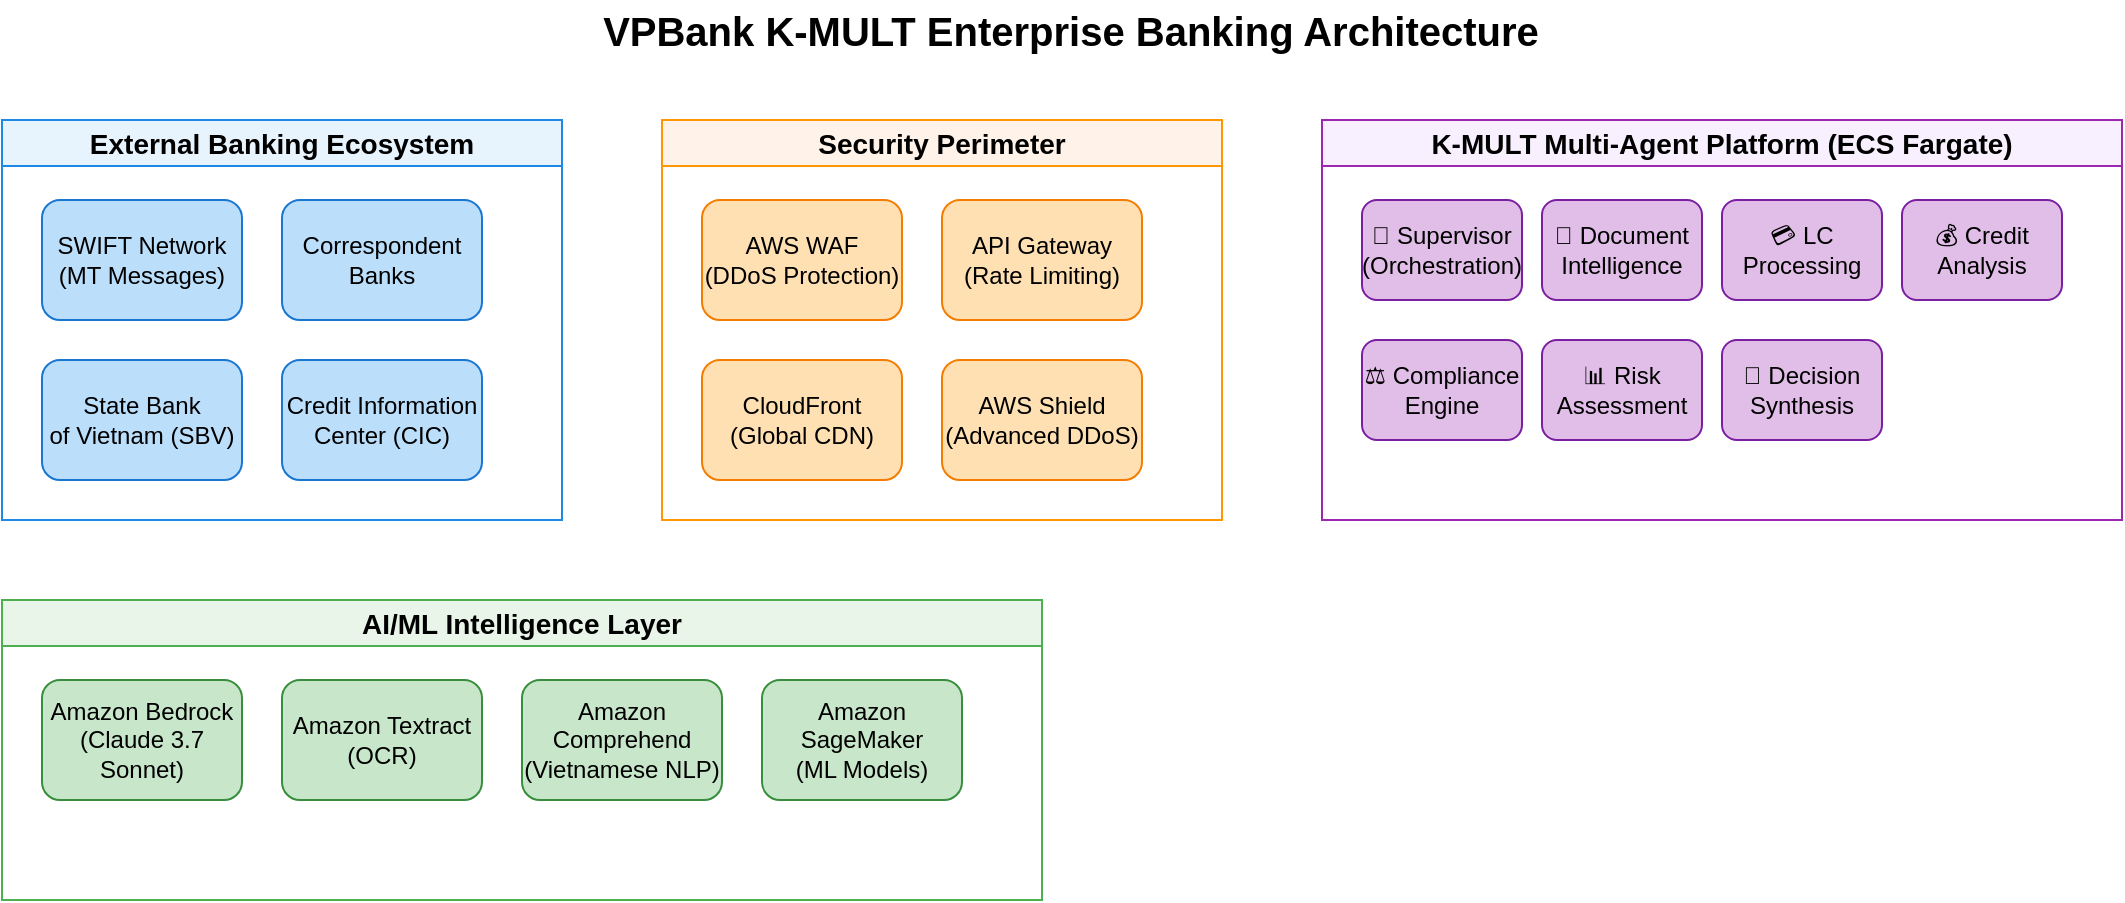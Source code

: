 <?xml version="1.0" encoding="UTF-8"?>
<mxfile version="24.7.17">
  <diagram name="VPBank Enterprise Architecture" id="vpbank-enterprise">
    <mxGraphModel dx="1422" dy="794" grid="1" gridSize="10" guides="1" tooltips="1" connect="1" arrows="1" fold="1" page="1" pageScale="1" pageWidth="1169" pageHeight="827" math="0" shadow="0">
      <root>
        <mxCell id="0" />
        <mxCell id="1" parent="0" />
        
        <!-- Title -->
        <mxCell id="title" value="VPBank K-MULT Enterprise Banking Architecture" style="text;html=1;strokeColor=none;fillColor=none;align=center;verticalAlign=middle;whiteSpace=wrap;rounded=0;fontSize=20;fontStyle=1;" vertex="1" parent="1">
          <mxGeometry x="300" y="20" width="569" height="30" as="geometry" />
        </mxCell>
        
        <!-- External Banking Ecosystem -->
        <mxCell id="external-cluster" value="External Banking Ecosystem" style="swimlane;whiteSpace=wrap;html=1;fillColor=#E8F4FD;strokeColor=#1E88E5;fontSize=14;fontStyle=1;" vertex="1" parent="1">
          <mxGeometry x="50" y="80" width="280" height="200" as="geometry" />
        </mxCell>
        
        <mxCell id="swift" value="SWIFT Network&#xa;(MT Messages)" style="rounded=1;whiteSpace=wrap;html=1;fillColor=#BBDEFB;strokeColor=#1976D2;" vertex="1" parent="external-cluster">
          <mxGeometry x="20" y="40" width="100" height="60" as="geometry" />
        </mxCell>
        
        <mxCell id="correspondent" value="Correspondent&#xa;Banks" style="rounded=1;whiteSpace=wrap;html=1;fillColor=#BBDEFB;strokeColor=#1976D2;" vertex="1" parent="external-cluster">
          <mxGeometry x="140" y="40" width="100" height="60" as="geometry" />
        </mxCell>
        
        <mxCell id="sbv" value="State Bank&#xa;of Vietnam (SBV)" style="rounded=1;whiteSpace=wrap;html=1;fillColor=#BBDEFB;strokeColor=#1976D2;" vertex="1" parent="external-cluster">
          <mxGeometry x="20" y="120" width="100" height="60" as="geometry" />
        </mxCell>
        
        <mxCell id="cic" value="Credit Information&#xa;Center (CIC)" style="rounded=1;whiteSpace=wrap;html=1;fillColor=#BBDEFB;strokeColor=#1976D2;" vertex="1" parent="external-cluster">
          <mxGeometry x="140" y="120" width="100" height="60" as="geometry" />
        </mxCell>
        
        <!-- Security Perimeter -->
        <mxCell id="security-cluster" value="Security Perimeter" style="swimlane;whiteSpace=wrap;html=1;fillColor=#FFF2E8;strokeColor=#FF9800;fontSize=14;fontStyle=1;" vertex="1" parent="1">
          <mxGeometry x="380" y="80" width="280" height="200" as="geometry" />
        </mxCell>
        
        <mxCell id="waf" value="AWS WAF&#xa;(DDoS Protection)" style="rounded=1;whiteSpace=wrap;html=1;fillColor=#FFE0B2;strokeColor=#F57C00;" vertex="1" parent="security-cluster">
          <mxGeometry x="20" y="40" width="100" height="60" as="geometry" />
        </mxCell>
        
        <mxCell id="api-gateway" value="API Gateway&#xa;(Rate Limiting)" style="rounded=1;whiteSpace=wrap;html=1;fillColor=#FFE0B2;strokeColor=#F57C00;" vertex="1" parent="security-cluster">
          <mxGeometry x="140" y="40" width="100" height="60" as="geometry" />
        </mxCell>
        
        <mxCell id="cloudfront" value="CloudFront&#xa;(Global CDN)" style="rounded=1;whiteSpace=wrap;html=1;fillColor=#FFE0B2;strokeColor=#F57C00;" vertex="1" parent="security-cluster">
          <mxGeometry x="20" y="120" width="100" height="60" as="geometry" />
        </mxCell>
        
        <mxCell id="shield" value="AWS Shield&#xa;(Advanced DDoS)" style="rounded=1;whiteSpace=wrap;html=1;fillColor=#FFE0B2;strokeColor=#F57C00;" vertex="1" parent="security-cluster">
          <mxGeometry x="140" y="120" width="100" height="60" as="geometry" />
        </mxCell>
        
        <!-- Multi-Agent Platform -->
        <mxCell id="platform-cluster" value="K-MULT Multi-Agent Platform (ECS Fargate)" style="swimlane;whiteSpace=wrap;html=1;fillColor=#F8F0FF;strokeColor=#9C27B0;fontSize=14;fontStyle=1;" vertex="1" parent="1">
          <mxGeometry x="710" y="80" width="400" height="200" as="geometry" />
        </mxCell>
        
        <mxCell id="supervisor" value="🎯 Supervisor&#xa;(Orchestration)" style="rounded=1;whiteSpace=wrap;html=1;fillColor=#E1BEE7;strokeColor=#7B1FA2;" vertex="1" parent="platform-cluster">
          <mxGeometry x="20" y="40" width="80" height="50" as="geometry" />
        </mxCell>
        
        <mxCell id="document" value="📄 Document&#xa;Intelligence" style="rounded=1;whiteSpace=wrap;html=1;fillColor=#E1BEE7;strokeColor=#7B1FA2;" vertex="1" parent="platform-cluster">
          <mxGeometry x="110" y="40" width="80" height="50" as="geometry" />
        </mxCell>
        
        <mxCell id="lc" value="💳 LC&#xa;Processing" style="rounded=1;whiteSpace=wrap;html=1;fillColor=#E1BEE7;strokeColor=#7B1FA2;" vertex="1" parent="platform-cluster">
          <mxGeometry x="200" y="40" width="80" height="50" as="geometry" />
        </mxCell>
        
        <mxCell id="credit" value="💰 Credit&#xa;Analysis" style="rounded=1;whiteSpace=wrap;html=1;fillColor=#E1BEE7;strokeColor=#7B1FA2;" vertex="1" parent="platform-cluster">
          <mxGeometry x="290" y="40" width="80" height="50" as="geometry" />
        </mxCell>
        
        <mxCell id="compliance" value="⚖️ Compliance&#xa;Engine" style="rounded=1;whiteSpace=wrap;html=1;fillColor=#E1BEE7;strokeColor=#7B1FA2;" vertex="1" parent="platform-cluster">
          <mxGeometry x="20" y="110" width="80" height="50" as="geometry" />
        </mxCell>
        
        <mxCell id="risk" value="📊 Risk&#xa;Assessment" style="rounded=1;whiteSpace=wrap;html=1;fillColor=#E1BEE7;strokeColor=#7B1FA2;" vertex="1" parent="platform-cluster">
          <mxGeometry x="110" y="110" width="80" height="50" as="geometry" />
        </mxCell>
        
        <mxCell id="decision" value="🧠 Decision&#xa;Synthesis" style="rounded=1;whiteSpace=wrap;html=1;fillColor=#E1BEE7;strokeColor=#7B1FA2;" vertex="1" parent="platform-cluster">
          <mxGeometry x="200" y="110" width="80" height="50" as="geometry" />
        </mxCell>
        
        <!-- AI/ML Intelligence -->
        <mxCell id="ai-cluster" value="AI/ML Intelligence Layer" style="swimlane;whiteSpace=wrap;html=1;fillColor=#E8F5E8;strokeColor=#4CAF50;fontSize=14;fontStyle=1;" vertex="1" parent="1">
          <mxGeometry x="50" y="320" width="520" height="150" as="geometry" />
        </mxCell>
        
        <mxCell id="bedrock" value="Amazon Bedrock&#xa;(Claude 3.7 Sonnet)" style="rounded=1;whiteSpace=wrap;html=1;fillColor=#C8E6C9;strokeColor=#388E3C;" vertex="1" parent="ai-cluster">
          <mxGeometry x="20" y="40" width="100" height="60" as="geometry" />
        </mxCell>
        
        <mxCell id="textract" value="Amazon Textract&#xa;(OCR)" style="rounded=1;whiteSpace=wrap;html=1;fillColor=#C8E6C9;strokeColor=#388E3C;" vertex="1" parent="ai-cluster">
          <mxGeometry x="140" y="40" width="100" height="60" as="geometry" />
        </mxCell>
        
        <mxCell id="comprehend" value="Amazon Comprehend&#xa;(Vietnamese NLP)" style="rounded=1;whiteSpace=wrap;html=1;fillColor=#C8E6C9;strokeColor=#388E3C;" vertex="1" parent="ai-cluster">
          <mxGeometry x="260" y="40" width="100" height="60" as="geometry" />
        </mxCell>
        
        <mxCell id="sagemaker" value="Amazon SageMaker&#xa;(ML Models)" style="rounded=1;whiteSpace=wrap;html=1;fillColor=#C8E6C9;strokeColor=#388E3C;" vertex="1" parent="ai-cluster">
          <mxGeometry x="380" y="40" width="100" height="60" as="geometry" />
        </mxCell>
        
        <!-- Data & Storage -->
        <mxCell id="data-cluster" value="Data & Storage Layer" style="swimlane;whiteSpace=wrap;html=1;fillColor=#FFF8E1;strokeColor=#FFC107;fontSize=14;fontStyle=1;" vertex="1" parent="1">
          <mxGeometry x="590" y="320" width="520" height="150" as="geometry" />
        </mxCell>
        
        <mxCell id="s3" value="Amazon S3&#xa;(Data Lake)" style="rounded=1;whiteSpace=wrap;html=1;fillColor=#FFF9C4;strokeColor=#F57F17;" vertex="1" parent="data-cluster">
          <mxGeometry x="20" y="40" width="100" height="60" as="geometry" />
        </mxCell>
        
        <mxCell id="rds" value="Amazon RDS&#xa;(PostgreSQL)" style="rounded=1;whiteSpace=wrap;html=1;fillColor=#FFF9C4;strokeColor=#F57F17;" vertex="1" parent="data-cluster">
          <mxGeometry x="140" y="40" width="100" height="60" as="geometry" />
        </mxCell>
        
        <mxCell id="dynamodb" value="Amazon DynamoDB&#xa;(NoSQL)" style="rounded=1;whiteSpace=wrap;html=1;fillColor=#FFF9C4;strokeColor=#F57F17;" vertex="1" parent="data-cluster">
          <mxGeometry x="260" y="40" width="100" height="60" as="geometry" />
        </mxCell>
        
        <mxCell id="redis" value="ElastiCache Redis&#xa;(Caching)" style="rounded=1;whiteSpace=wrap;html=1;fillColor=#FFF9C4;strokeColor=#F57F17;" vertex="1" parent="data-cluster">
          <mxGeometry x="380" y="40" width="100" height="60" as="geometry" />
        </mxCell>
        
        <!-- Compliance Framework -->
        <mxCell id="compliance-cluster" value="Banking Compliance Framework" style="swimlane;whiteSpace=wrap;html=1;fillColor=#FFEBEE;strokeColor=#F44336;fontSize=14;fontStyle=1;" vertex="1" parent="1">
          <mxGeometry x="50" y="500" width="1060" height="120" as="geometry" />
        </mxCell>
        
        <mxCell id="sbv-compliance" value="🇻🇳 SBV Regulations&#xa;(Circular 39/2016)" style="rounded=1;whiteSpace=wrap;html=1;fillColor=#FFCDD2;strokeColor=#D32F2F;" vertex="1" parent="compliance-cluster">
          <mxGeometry x="20" y="40" width="120" height="60" as="geometry" />
        </mxCell>
        
        <mxCell id="ucp600" value="🌍 UCP 600&#xa;(Trade Finance)" style="rounded=1;whiteSpace=wrap;html=1;fillColor=#FFCDD2;strokeColor=#D32F2F;" vertex="1" parent="compliance-cluster">
          <mxGeometry x="160" y="40" width="120" height="60" as="geometry" />
        </mxCell>
        
        <mxCell id="basel3" value="🏦 Basel III&#xa;(Risk Management)" style="rounded=1;whiteSpace=wrap;html=1;fillColor=#FFCDD2;strokeColor=#D32F2F;" vertex="1" parent="compliance-cluster">
          <mxGeometry x="300" y="40" width="120" height="60" as="geometry" />
        </mxCell>
        
        <mxCell id="aml" value="🔒 AML/CFT&#xa;(Anti-Money Laundering)" style="rounded=1;whiteSpace=wrap;html=1;fillColor=#FFCDD2;strokeColor=#D32F2F;" vertex="1" parent="compliance-cluster">
          <mxGeometry x="440" y="40" width="120" height="60" as="geometry" />
        </mxCell>
        
        <mxCell id="swift-compliance" value="💼 SWIFT&#xa;(Messaging Standards)" style="rounded=1;whiteSpace=wrap;html=1;fillColor=#FFCDD2;strokeColor=#D32F2F;" vertex="1" parent="compliance-cluster">
          <mxGeometry x="580" y="40" width="120" height="60" as="geometry" />
        </mxCell>
        
        <mxCell id="audit" value="📋 Audit Trails&#xa;(Regulatory Reporting)" style="rounded=1;whiteSpace=wrap;html=1;fillColor=#FFCDD2;strokeColor=#D32F2F;" vertex="1" parent="compliance-cluster">
          <mxGeometry x="720" y="40" width="120" height="60" as="geometry" />
        </mxCell>
        
        <mxCell id="kyc" value="👤 KYC/CDD&#xa;(Customer Due Diligence)" style="rounded=1;whiteSpace=wrap;html=1;fillColor=#FFCDD2;strokeColor=#D32F2F;" vertex="1" parent="compliance-cluster">
          <mxGeometry x="860" y="40" width="120" height="60" as="geometry" />
        </mxCell>
        
        <!-- Performance Metrics -->
        <mxCell id="metrics" value="📊 Performance: 10,000+ docs/day | 99.5% OCR accuracy | 99.99% availability | $442.57/month" style="text;html=1;strokeColor=#4CAF50;fillColor=#E8F5E8;align=center;verticalAlign=middle;whiteSpace=wrap;rounded=1;fontSize=12;fontStyle=1;" vertex="1" parent="1">
          <mxGeometry x="300" y="650" width="569" height="40" as="geometry" />
        </mxCell>
        
        <!-- Connections -->
        <mxCell id="conn1" style="edgeStyle=orthogonalEdgeStyle;rounded=0;orthogonalLoop=1;jettySize=auto;html=1;strokeWidth=2;strokeColor=#1976D2;" edge="1" parent="1" source="swift" target="waf">
          <mxGeometry relative="1" as="geometry" />
        </mxCell>
        
        <mxCell id="conn2" style="edgeStyle=orthogonalEdgeStyle;rounded=0;orthogonalLoop=1;jettySize=auto;html=1;strokeWidth=2;strokeColor=#F57C00;" edge="1" parent="1" source="api-gateway" target="supervisor">
          <mxGeometry relative="1" as="geometry" />
        </mxCell>
        
        <mxCell id="conn3" style="edgeStyle=orthogonalEdgeStyle;rounded=0;orthogonalLoop=1;jettySize=auto;html=1;strokeWidth=2;strokeColor=#7B1FA2;" edge="1" parent="1" source="supervisor" target="bedrock">
          <mxGeometry relative="1" as="geometry" />
        </mxCell>
        
        <mxCell id="conn4" style="edgeStyle=orthogonalEdgeStyle;rounded=0;orthogonalLoop=1;jettySize=auto;html=1;strokeWidth=2;strokeColor=#7B1FA2;" edge="1" parent="1" source="document" target="s3">
          <mxGeometry relative="1" as="geometry" />
        </mxCell>
        
      </root>
    </mxGraphModel>
  </diagram>
</mxfile>
